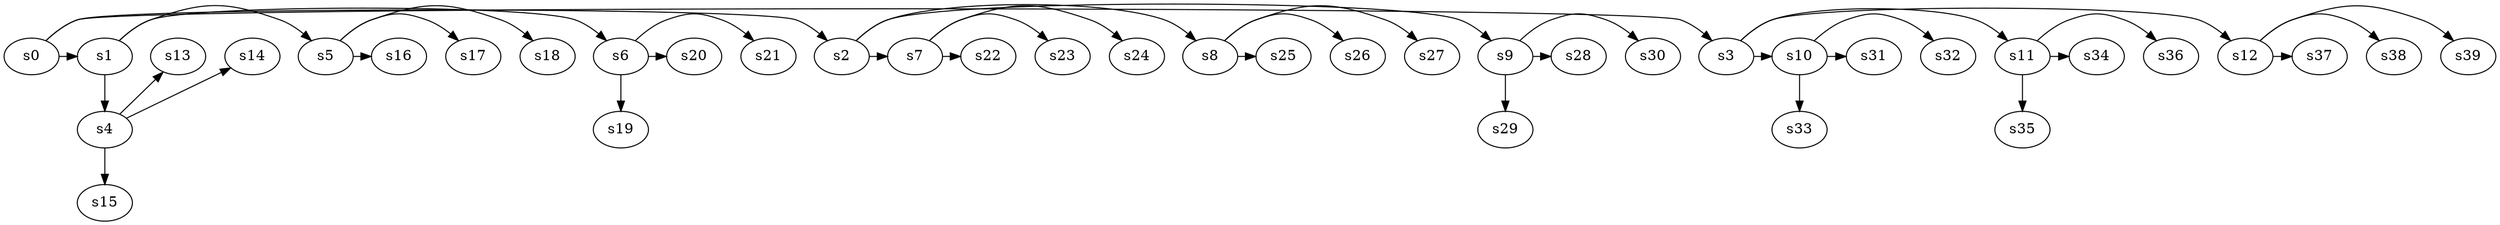 digraph game_0367_branch_4_3 {
    s0 [name="s0", player=1];
    s1 [name="s1", player=0];
    s2 [name="s2", player=0];
    s3 [name="s3", player=1];
    s4 [name="s4", player=0, target=1];
    s5 [name="s5", player=0];
    s6 [name="s6", player=0];
    s7 [name="s7", player=1];
    s8 [name="s8", player=0];
    s9 [name="s9", player=0, target=1];
    s10 [name="s10", player=1];
    s11 [name="s11", player=1, target=1];
    s12 [name="s12", player=0];
    s13 [name="s13", player=1];
    s14 [name="s14", player=0];
    s15 [name="s15", player=1];
    s16 [name="s16", player=1, target=1];
    s17 [name="s17", player=1];
    s18 [name="s18", player=1];
    s19 [name="s19", player=1, target=1];
    s20 [name="s20", player=0];
    s21 [name="s21", player=0, target=1];
    s22 [name="s22", player=0];
    s23 [name="s23", player=1];
    s24 [name="s24", player=1];
    s25 [name="s25", player=1];
    s26 [name="s26", player=0];
    s27 [name="s27", player=0, target=1];
    s28 [name="s28", player=1];
    s29 [name="s29", player=1, target=1];
    s30 [name="s30", player=0];
    s31 [name="s31", player=0];
    s32 [name="s32", player=0];
    s33 [name="s33", player=1];
    s34 [name="s34", player=0];
    s35 [name="s35", player=1];
    s36 [name="s36", player=1, target=1];
    s37 [name="s37", player=1, target=1];
    s38 [name="s38", player=1];
    s39 [name="s39", player=1, target=1];

    s0 -> s1 [constraint="time % 3 == 0"];
    s0 -> s2 [constraint="time == 0 || time == 1 || time == 9"];
    s0 -> s3 [constraint="time % 5 == 2"];
    s1 -> s4;
    s1 -> s5 [constraint="!(time % 3 == 0)"];
    s1 -> s6 [constraint="time == 4 || time == 5"];
    s2 -> s7 [constraint="time % 5 == 0"];
    s2 -> s8 [constraint="time == 5"];
    s2 -> s9 [constraint="time % 4 == 0 || time % 3 == 1"];
    s3 -> s10 [constraint="!(time % 5 == 0)"];
    s3 -> s11 [constraint="!(time % 5 == 0)"];
    s3 -> s12 [constraint="time % 2 == 0"];
    s4 -> s13 [constraint="time % 4 == 0 || time % 3 == 1"];
    s4 -> s14 [constraint="time % 2 == 1"];
    s4 -> s15;
    s5 -> s16 [constraint="!(time % 5 == 0)"];
    s5 -> s17 [constraint="!(time % 5 == 0)"];
    s5 -> s18 [constraint="time % 5 == 4"];
    s6 -> s19;
    s6 -> s20 [constraint="time % 4 == 0 || time % 3 == 1"];
    s6 -> s21 [constraint="time == 4 || time == 9 || time == 12 || time == 13"];
    s7 -> s22 [constraint="time == 4 || time == 6 || time == 9 || time == 14"];
    s7 -> s23 [constraint="time == 0 || time == 6"];
    s7 -> s24 [constraint="time == 7 || time == 8 || time == 9 || time == 13"];
    s8 -> s25 [constraint="time % 6 == 4"];
    s8 -> s26 [constraint="time % 2 == 0 || time % 2 == 1"];
    s8 -> s27 [constraint="time == 11"];
    s9 -> s28 [constraint="time == 0"];
    s9 -> s29;
    s9 -> s30 [constraint="time % 3 == 1"];
    s10 -> s31 [constraint="time == 2 || time == 5 || time == 11 || time == 14"];
    s10 -> s32 [constraint="time == 1 || time == 3 || time == 5 || time == 9"];
    s10 -> s33;
    s11 -> s34 [constraint="time % 3 == 2"];
    s11 -> s35;
    s11 -> s36 [constraint="time % 3 == 2"];
    s12 -> s37 [constraint="time % 6 == 4"];
    s12 -> s38 [constraint="time % 2 == 0 || time % 4 == 1"];
    s12 -> s39 [constraint="time % 2 == 1"];
}
